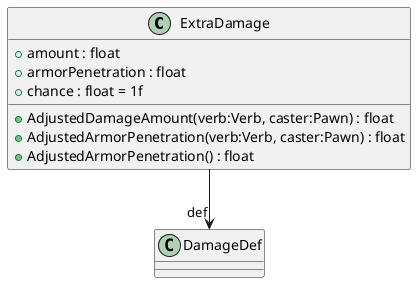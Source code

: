@startuml
class ExtraDamage {
    + amount : float
    + armorPenetration : float
    + chance : float = 1f
    + AdjustedDamageAmount(verb:Verb, caster:Pawn) : float
    + AdjustedArmorPenetration(verb:Verb, caster:Pawn) : float
    + AdjustedArmorPenetration() : float
}
ExtraDamage --> "def" DamageDef
@enduml

